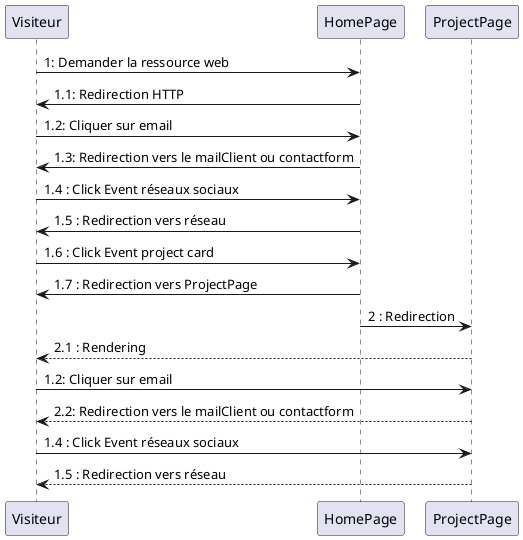 @startuml
Visiteur -> "HomePage" as HomePage : 1: Demander la ressource web
HomePage -> Visiteur : 1.1: Redirection HTTP
Visiteur -> HomePage : 1.2: Cliquer sur email
HomePage -> Visiteur : 1.3: Redirection vers le mailClient ou contactform
Visiteur -> HomePage : 1.4 : Click Event réseaux sociaux
HomePage -> Visiteur : 1.5 : Redirection vers réseau
Visiteur -> HomePage : 1.6 : Click Event project card
HomePage -> Visiteur : 1.7 : Redirection vers ProjectPage
HomePage -> ProjectPage : 2 : Redirection
ProjectPage --> Visiteur : 2.1 : Rendering
Visiteur -> ProjectPage : 1.2: Cliquer sur email
ProjectPage --> Visiteur : 2.2: Redirection vers le mailClient ou contactform
Visiteur -> ProjectPage : 1.4 : Click Event réseaux sociaux
ProjectPage --> Visiteur : 1.5 : Redirection vers réseau

@enduml